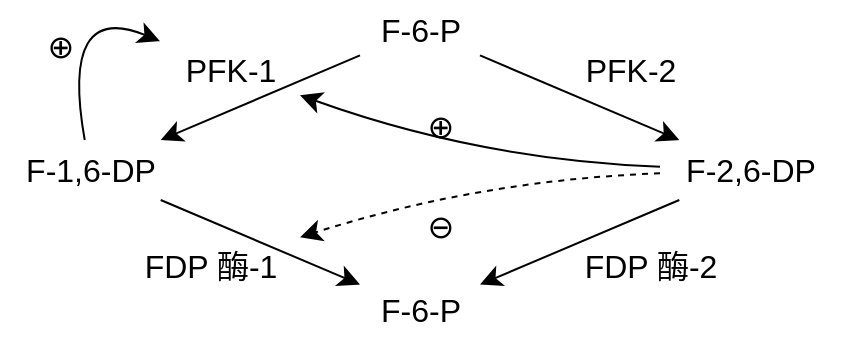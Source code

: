 <mxfile version="22.0.3" type="device">
  <diagram name="第 1 页" id="DV7fArsUb8sxc-UiB_MA">
    <mxGraphModel dx="1217" dy="519" grid="1" gridSize="10" guides="1" tooltips="1" connect="1" arrows="1" fold="1" page="0" pageScale="1" pageWidth="827" pageHeight="1169" math="0" shadow="0">
      <root>
        <mxCell id="0" />
        <mxCell id="1" parent="0" />
        <mxCell id="ZmH1cqyDkH5w2-gJ1saY-8" style="edgeStyle=none;curved=1;rounded=0;orthogonalLoop=1;jettySize=auto;html=1;fontSize=12;startSize=8;endSize=8;" edge="1" parent="1" source="ZmH1cqyDkH5w2-gJ1saY-1" target="ZmH1cqyDkH5w2-gJ1saY-4">
          <mxGeometry relative="1" as="geometry" />
        </mxCell>
        <mxCell id="ZmH1cqyDkH5w2-gJ1saY-9" style="edgeStyle=none;curved=1;rounded=0;orthogonalLoop=1;jettySize=auto;html=1;fontSize=12;startSize=8;endSize=8;" edge="1" parent="1" source="ZmH1cqyDkH5w2-gJ1saY-1" target="ZmH1cqyDkH5w2-gJ1saY-6">
          <mxGeometry relative="1" as="geometry" />
        </mxCell>
        <mxCell id="ZmH1cqyDkH5w2-gJ1saY-1" value="F-6-P" style="text;html=1;align=center;verticalAlign=middle;resizable=0;points=[];autosize=1;strokeColor=none;fillColor=none;fontSize=16;" vertex="1" parent="1">
          <mxGeometry x="140" width="60" height="30" as="geometry" />
        </mxCell>
        <mxCell id="ZmH1cqyDkH5w2-gJ1saY-2" value="F-6-P" style="text;html=1;align=center;verticalAlign=middle;resizable=0;points=[];autosize=1;strokeColor=none;fillColor=none;fontSize=16;" vertex="1" parent="1">
          <mxGeometry x="140" y="140" width="60" height="30" as="geometry" />
        </mxCell>
        <mxCell id="ZmH1cqyDkH5w2-gJ1saY-11" style="edgeStyle=none;curved=1;rounded=0;orthogonalLoop=1;jettySize=auto;html=1;fontSize=12;startSize=8;endSize=8;" edge="1" parent="1" source="ZmH1cqyDkH5w2-gJ1saY-4" target="ZmH1cqyDkH5w2-gJ1saY-2">
          <mxGeometry relative="1" as="geometry" />
        </mxCell>
        <mxCell id="ZmH1cqyDkH5w2-gJ1saY-18" style="edgeStyle=none;curved=1;rounded=0;orthogonalLoop=1;jettySize=auto;html=1;fontSize=12;startSize=8;endSize=8;" edge="1" parent="1" source="ZmH1cqyDkH5w2-gJ1saY-4" target="ZmH1cqyDkH5w2-gJ1saY-13">
          <mxGeometry relative="1" as="geometry">
            <Array as="points">
              <mxPoint x="-10" />
            </Array>
          </mxGeometry>
        </mxCell>
        <mxCell id="ZmH1cqyDkH5w2-gJ1saY-4" value="F-1,6-DP" style="text;html=1;align=center;verticalAlign=middle;resizable=0;points=[];autosize=1;strokeColor=none;fillColor=none;fontSize=16;" vertex="1" parent="1">
          <mxGeometry x="-40" y="70" width="90" height="30" as="geometry" />
        </mxCell>
        <mxCell id="ZmH1cqyDkH5w2-gJ1saY-10" style="edgeStyle=none;curved=1;rounded=0;orthogonalLoop=1;jettySize=auto;html=1;fontSize=12;startSize=8;endSize=8;" edge="1" parent="1" source="ZmH1cqyDkH5w2-gJ1saY-6" target="ZmH1cqyDkH5w2-gJ1saY-2">
          <mxGeometry relative="1" as="geometry" />
        </mxCell>
        <mxCell id="ZmH1cqyDkH5w2-gJ1saY-16" style="edgeStyle=none;curved=1;rounded=0;orthogonalLoop=1;jettySize=auto;html=1;fontSize=12;startSize=8;endSize=8;" edge="1" parent="1" source="ZmH1cqyDkH5w2-gJ1saY-6" target="ZmH1cqyDkH5w2-gJ1saY-13">
          <mxGeometry relative="1" as="geometry">
            <Array as="points">
              <mxPoint x="200" y="80" />
            </Array>
          </mxGeometry>
        </mxCell>
        <mxCell id="ZmH1cqyDkH5w2-gJ1saY-17" style="edgeStyle=none;curved=1;rounded=0;orthogonalLoop=1;jettySize=auto;html=1;fontSize=12;startSize=8;endSize=8;dashed=1;" edge="1" parent="1" source="ZmH1cqyDkH5w2-gJ1saY-6" target="ZmH1cqyDkH5w2-gJ1saY-14">
          <mxGeometry relative="1" as="geometry">
            <Array as="points">
              <mxPoint x="200" y="90" />
            </Array>
          </mxGeometry>
        </mxCell>
        <mxCell id="ZmH1cqyDkH5w2-gJ1saY-6" value="F-2,6-DP" style="text;html=1;align=center;verticalAlign=middle;resizable=0;points=[];autosize=1;strokeColor=none;fillColor=none;fontSize=16;" vertex="1" parent="1">
          <mxGeometry x="290" y="70" width="90" height="30" as="geometry" />
        </mxCell>
        <mxCell id="ZmH1cqyDkH5w2-gJ1saY-12" value="PFK-2" style="text;html=1;align=center;verticalAlign=middle;resizable=0;points=[];autosize=1;strokeColor=none;fillColor=none;fontSize=16;" vertex="1" parent="1">
          <mxGeometry x="240" y="20" width="70" height="30" as="geometry" />
        </mxCell>
        <mxCell id="ZmH1cqyDkH5w2-gJ1saY-13" value="PFK-1" style="text;html=1;align=center;verticalAlign=middle;resizable=0;points=[];autosize=1;strokeColor=none;fillColor=none;fontSize=16;" vertex="1" parent="1">
          <mxGeometry x="40" y="20" width="70" height="30" as="geometry" />
        </mxCell>
        <mxCell id="ZmH1cqyDkH5w2-gJ1saY-14" value="FDP 酶-1" style="text;html=1;align=center;verticalAlign=middle;resizable=0;points=[];autosize=1;strokeColor=none;fillColor=none;fontSize=16;" vertex="1" parent="1">
          <mxGeometry x="20" y="118" width="90" height="30" as="geometry" />
        </mxCell>
        <mxCell id="ZmH1cqyDkH5w2-gJ1saY-15" value="FDP 酶-2" style="text;html=1;align=center;verticalAlign=middle;resizable=0;points=[];autosize=1;strokeColor=none;fillColor=none;fontSize=16;" vertex="1" parent="1">
          <mxGeometry x="240" y="118" width="90" height="30" as="geometry" />
        </mxCell>
        <mxCell id="ZmH1cqyDkH5w2-gJ1saY-20" value="⊕" style="text;html=1;align=center;verticalAlign=middle;resizable=0;points=[];autosize=1;strokeColor=none;fillColor=none;fontSize=16;" vertex="1" parent="1">
          <mxGeometry x="160" y="48" width="40" height="30" as="geometry" />
        </mxCell>
        <mxCell id="ZmH1cqyDkH5w2-gJ1saY-21" value="⊕" style="text;html=1;align=center;verticalAlign=middle;resizable=0;points=[];autosize=1;strokeColor=none;fillColor=none;fontSize=16;" vertex="1" parent="1">
          <mxGeometry x="-30" y="8" width="40" height="30" as="geometry" />
        </mxCell>
        <mxCell id="ZmH1cqyDkH5w2-gJ1saY-22" value="⊖" style="text;html=1;align=center;verticalAlign=middle;resizable=0;points=[];autosize=1;strokeColor=none;fillColor=none;fontSize=16;" vertex="1" parent="1">
          <mxGeometry x="160" y="98" width="40" height="30" as="geometry" />
        </mxCell>
      </root>
    </mxGraphModel>
  </diagram>
</mxfile>
